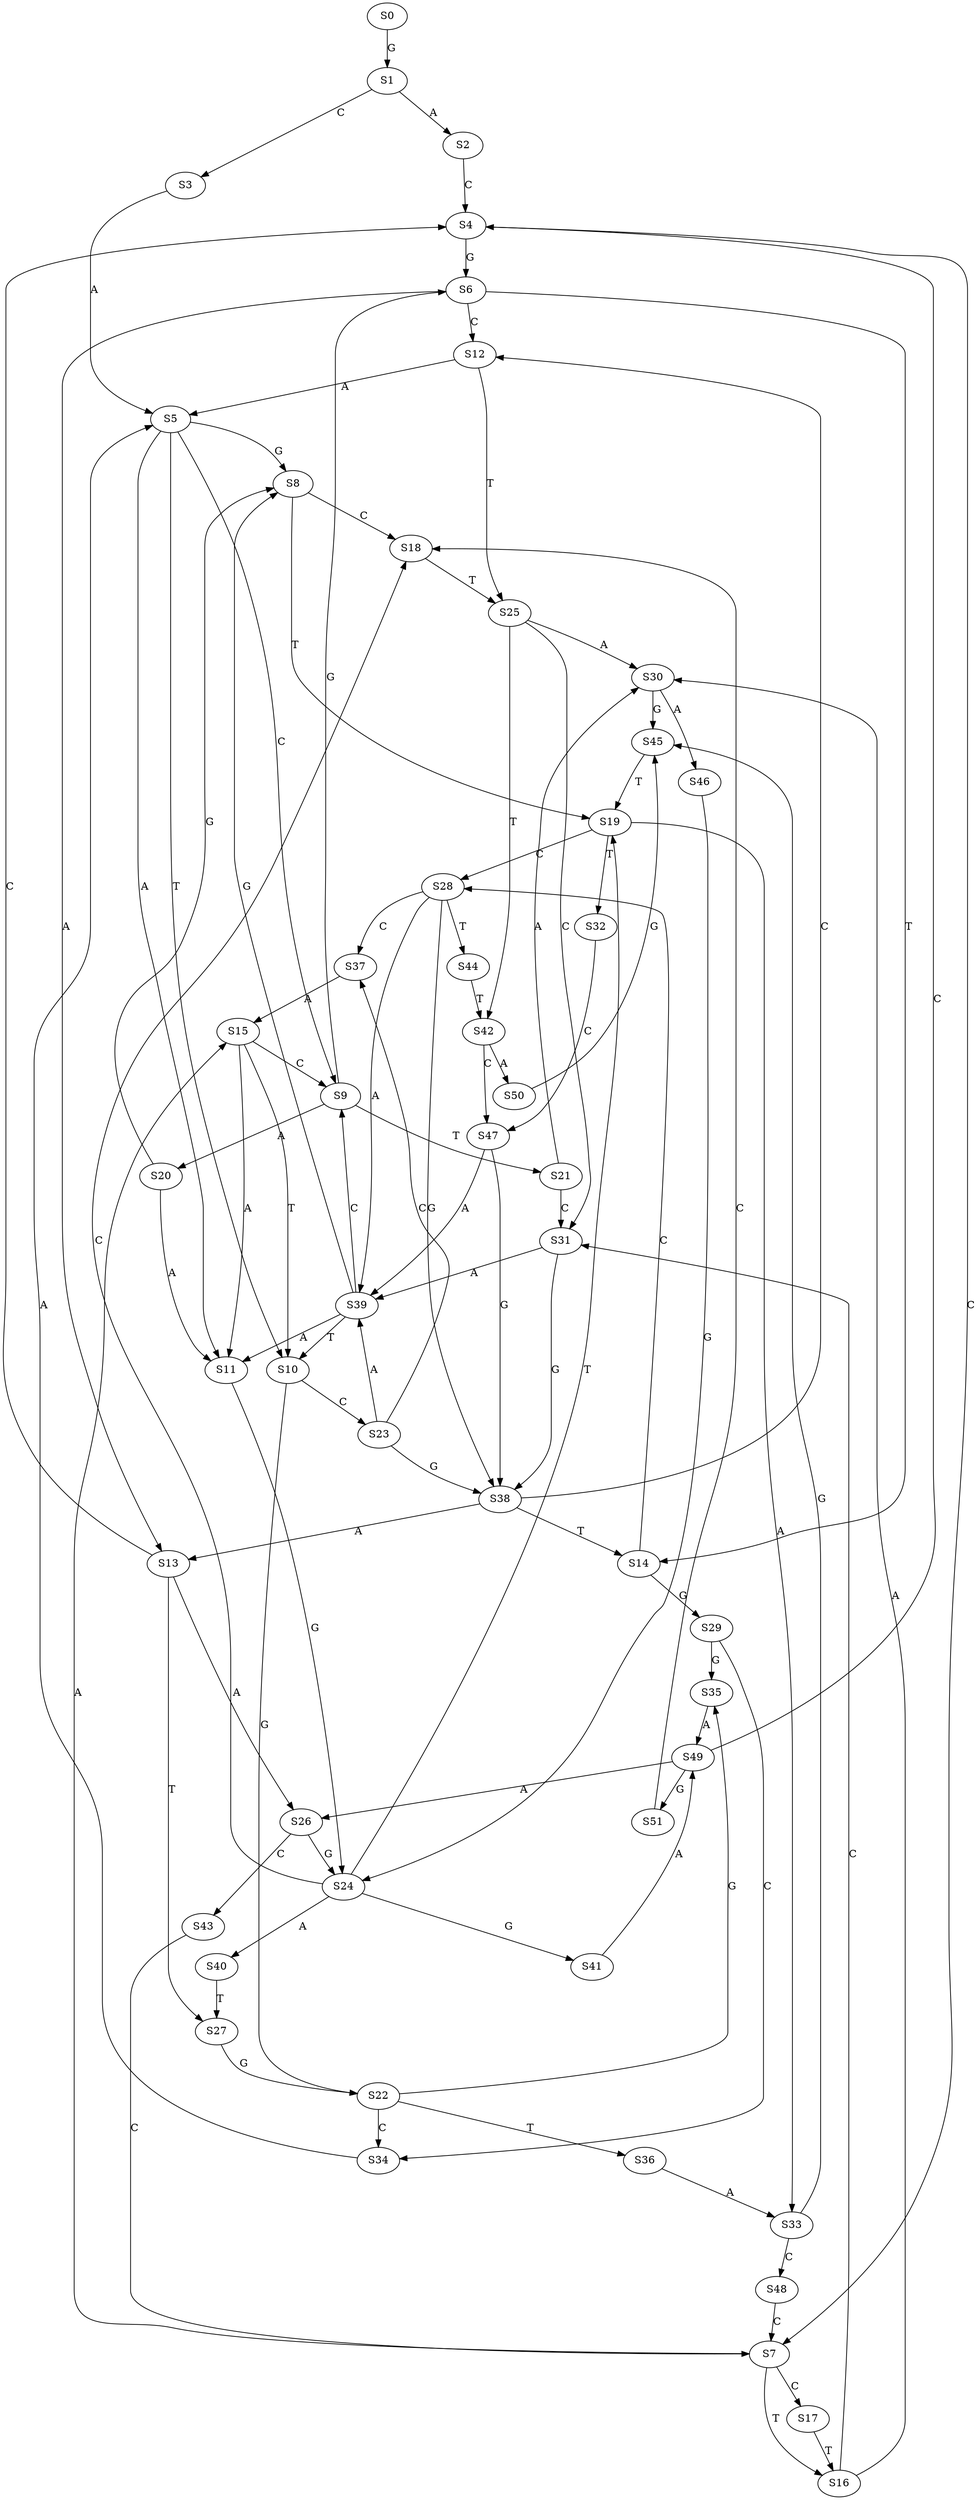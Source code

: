 strict digraph  {
	S0 -> S1 [ label = G ];
	S1 -> S2 [ label = A ];
	S1 -> S3 [ label = C ];
	S2 -> S4 [ label = C ];
	S3 -> S5 [ label = A ];
	S4 -> S6 [ label = G ];
	S4 -> S7 [ label = C ];
	S5 -> S8 [ label = G ];
	S5 -> S9 [ label = C ];
	S5 -> S10 [ label = T ];
	S5 -> S11 [ label = A ];
	S6 -> S12 [ label = C ];
	S6 -> S13 [ label = A ];
	S6 -> S14 [ label = T ];
	S7 -> S15 [ label = A ];
	S7 -> S16 [ label = T ];
	S7 -> S17 [ label = C ];
	S8 -> S18 [ label = C ];
	S8 -> S19 [ label = T ];
	S9 -> S20 [ label = A ];
	S9 -> S6 [ label = G ];
	S9 -> S21 [ label = T ];
	S10 -> S22 [ label = G ];
	S10 -> S23 [ label = C ];
	S11 -> S24 [ label = G ];
	S12 -> S25 [ label = T ];
	S12 -> S5 [ label = A ];
	S13 -> S26 [ label = A ];
	S13 -> S4 [ label = C ];
	S13 -> S27 [ label = T ];
	S14 -> S28 [ label = C ];
	S14 -> S29 [ label = G ];
	S15 -> S11 [ label = A ];
	S15 -> S10 [ label = T ];
	S15 -> S9 [ label = C ];
	S16 -> S30 [ label = A ];
	S16 -> S31 [ label = C ];
	S17 -> S16 [ label = T ];
	S18 -> S25 [ label = T ];
	S19 -> S28 [ label = C ];
	S19 -> S32 [ label = T ];
	S19 -> S33 [ label = A ];
	S20 -> S8 [ label = G ];
	S20 -> S11 [ label = A ];
	S21 -> S30 [ label = A ];
	S21 -> S31 [ label = C ];
	S22 -> S34 [ label = C ];
	S22 -> S35 [ label = G ];
	S22 -> S36 [ label = T ];
	S23 -> S37 [ label = C ];
	S23 -> S38 [ label = G ];
	S23 -> S39 [ label = A ];
	S24 -> S19 [ label = T ];
	S24 -> S40 [ label = A ];
	S24 -> S41 [ label = G ];
	S24 -> S18 [ label = C ];
	S25 -> S42 [ label = T ];
	S25 -> S30 [ label = A ];
	S25 -> S31 [ label = C ];
	S26 -> S43 [ label = C ];
	S26 -> S24 [ label = G ];
	S27 -> S22 [ label = G ];
	S28 -> S39 [ label = A ];
	S28 -> S44 [ label = T ];
	S28 -> S37 [ label = C ];
	S28 -> S38 [ label = G ];
	S29 -> S34 [ label = C ];
	S29 -> S35 [ label = G ];
	S30 -> S45 [ label = G ];
	S30 -> S46 [ label = A ];
	S31 -> S39 [ label = A ];
	S31 -> S38 [ label = G ];
	S32 -> S47 [ label = C ];
	S33 -> S45 [ label = G ];
	S33 -> S48 [ label = C ];
	S34 -> S5 [ label = A ];
	S35 -> S49 [ label = A ];
	S36 -> S33 [ label = A ];
	S37 -> S15 [ label = A ];
	S38 -> S13 [ label = A ];
	S38 -> S14 [ label = T ];
	S38 -> S12 [ label = C ];
	S39 -> S10 [ label = T ];
	S39 -> S8 [ label = G ];
	S39 -> S11 [ label = A ];
	S39 -> S9 [ label = C ];
	S40 -> S27 [ label = T ];
	S41 -> S49 [ label = A ];
	S42 -> S50 [ label = A ];
	S42 -> S47 [ label = C ];
	S43 -> S7 [ label = C ];
	S44 -> S42 [ label = T ];
	S45 -> S19 [ label = T ];
	S46 -> S24 [ label = G ];
	S47 -> S39 [ label = A ];
	S47 -> S38 [ label = G ];
	S48 -> S7 [ label = C ];
	S49 -> S26 [ label = A ];
	S49 -> S4 [ label = C ];
	S49 -> S51 [ label = G ];
	S50 -> S45 [ label = G ];
	S51 -> S18 [ label = C ];
}
